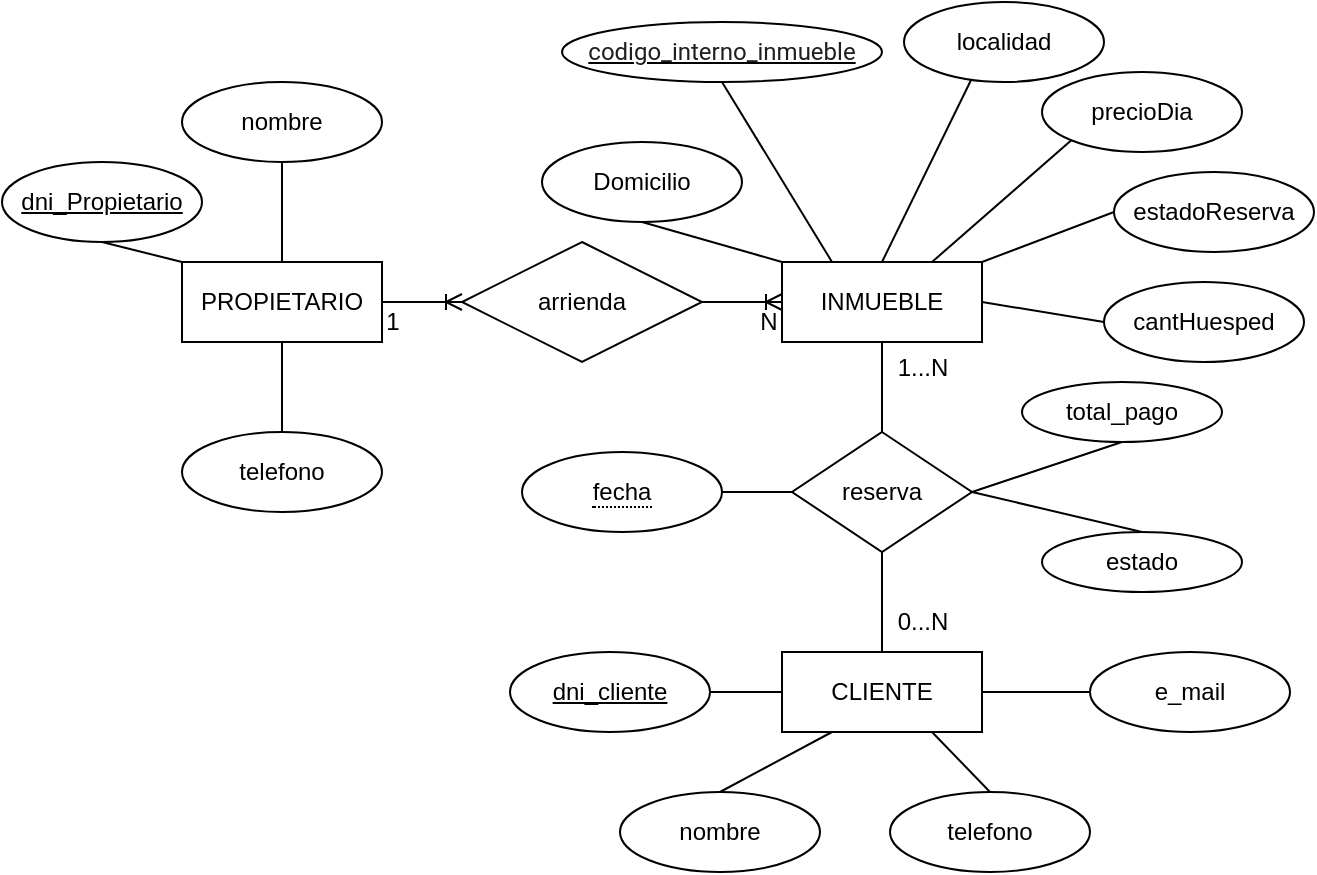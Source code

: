 <mxfile version="24.7.8" pages="2">
  <diagram id="BHc3bW1xAz3wv2u8NYCY" name="Alquiler-E-R">
    <mxGraphModel dx="1195" dy="652" grid="1" gridSize="10" guides="1" tooltips="1" connect="1" arrows="1" fold="1" page="1" pageScale="1" pageWidth="827" pageHeight="1169" math="0" shadow="0">
      <root>
        <mxCell id="0" />
        <mxCell id="1" parent="0" />
        <mxCell id="zS3YIq0GzYGGmzOgXHH0-1" value="PROPIETARIO" style="whiteSpace=wrap;html=1;align=center;" parent="1" vertex="1">
          <mxGeometry x="170" y="230" width="100" height="40" as="geometry" />
        </mxCell>
        <mxCell id="zS3YIq0GzYGGmzOgXHH0-2" value="INMUEBLE" style="whiteSpace=wrap;html=1;align=center;" parent="1" vertex="1">
          <mxGeometry x="470" y="230" width="100" height="40" as="geometry" />
        </mxCell>
        <mxCell id="zS3YIq0GzYGGmzOgXHH0-3" value="dni_Propietario" style="ellipse;whiteSpace=wrap;html=1;align=center;fontStyle=4;" parent="1" vertex="1">
          <mxGeometry x="80" y="180" width="100" height="40" as="geometry" />
        </mxCell>
        <mxCell id="zS3YIq0GzYGGmzOgXHH0-4" value="" style="endArrow=none;html=1;rounded=0;entryX=0;entryY=0;entryDx=0;entryDy=0;exitX=0.5;exitY=1;exitDx=0;exitDy=0;" parent="1" source="zS3YIq0GzYGGmzOgXHH0-3" target="zS3YIq0GzYGGmzOgXHH0-1" edge="1">
          <mxGeometry relative="1" as="geometry">
            <mxPoint x="106" y="170" as="sourcePoint" />
            <mxPoint x="266" y="170" as="targetPoint" />
          </mxGeometry>
        </mxCell>
        <mxCell id="zS3YIq0GzYGGmzOgXHH0-5" value="Domicilio" style="ellipse;whiteSpace=wrap;html=1;align=center;" parent="1" vertex="1">
          <mxGeometry x="350" y="170" width="100" height="40" as="geometry" />
        </mxCell>
        <mxCell id="zS3YIq0GzYGGmzOgXHH0-6" value="" style="endArrow=none;html=1;rounded=0;exitX=0.5;exitY=1;exitDx=0;exitDy=0;entryX=0;entryY=0;entryDx=0;entryDy=0;" parent="1" source="zS3YIq0GzYGGmzOgXHH0-5" target="zS3YIq0GzYGGmzOgXHH0-2" edge="1">
          <mxGeometry relative="1" as="geometry">
            <mxPoint x="346" y="290" as="sourcePoint" />
            <mxPoint x="506" y="290" as="targetPoint" />
          </mxGeometry>
        </mxCell>
        <mxCell id="zS3YIq0GzYGGmzOgXHH0-7" value="nombre" style="ellipse;whiteSpace=wrap;html=1;align=center;" parent="1" vertex="1">
          <mxGeometry x="170" y="140" width="100" height="40" as="geometry" />
        </mxCell>
        <mxCell id="zS3YIq0GzYGGmzOgXHH0-8" value="" style="endArrow=none;html=1;rounded=0;exitX=0.5;exitY=0;exitDx=0;exitDy=0;entryX=0.5;entryY=1;entryDx=0;entryDy=0;" parent="1" source="zS3YIq0GzYGGmzOgXHH0-1" target="zS3YIq0GzYGGmzOgXHH0-7" edge="1">
          <mxGeometry relative="1" as="geometry">
            <mxPoint x="346" y="260" as="sourcePoint" />
            <mxPoint x="506" y="260" as="targetPoint" />
          </mxGeometry>
        </mxCell>
        <mxCell id="zS3YIq0GzYGGmzOgXHH0-11" value="&lt;span style=&quot;color: rgb(31, 31, 31); font-family: &amp;quot;Google Sans&amp;quot;, Roboto, sans-serif; text-align: start; white-space-collapse: preserve; background-color: rgb(255, 255, 255);&quot;&gt;codigo_interno_inmueble&lt;/span&gt;" style="ellipse;whiteSpace=wrap;html=1;align=center;fontStyle=4;" parent="1" vertex="1">
          <mxGeometry x="360" y="110" width="160" height="30" as="geometry" />
        </mxCell>
        <mxCell id="zS3YIq0GzYGGmzOgXHH0-12" value="" style="endArrow=none;html=1;rounded=0;exitX=0.5;exitY=1;exitDx=0;exitDy=0;entryX=0.25;entryY=0;entryDx=0;entryDy=0;" parent="1" source="zS3YIq0GzYGGmzOgXHH0-11" target="zS3YIq0GzYGGmzOgXHH0-2" edge="1">
          <mxGeometry relative="1" as="geometry">
            <mxPoint x="426" y="210" as="sourcePoint" />
            <mxPoint x="586" y="210" as="targetPoint" />
          </mxGeometry>
        </mxCell>
        <mxCell id="zS3YIq0GzYGGmzOgXHH0-13" value="" style="endArrow=none;html=1;rounded=0;exitX=0.35;exitY=0.9;exitDx=0;exitDy=0;entryX=0.5;entryY=0;entryDx=0;entryDy=0;exitPerimeter=0;" parent="1" source="K72AvZFbf8YuIShmUw0n-1" target="zS3YIq0GzYGGmzOgXHH0-2" edge="1">
          <mxGeometry relative="1" as="geometry">
            <mxPoint x="591" y="140" as="sourcePoint" />
            <mxPoint x="586" y="210" as="targetPoint" />
          </mxGeometry>
        </mxCell>
        <mxCell id="zS3YIq0GzYGGmzOgXHH0-14" value="precioDia" style="ellipse;whiteSpace=wrap;html=1;align=center;" parent="1" vertex="1">
          <mxGeometry x="600" y="135" width="100" height="40" as="geometry" />
        </mxCell>
        <mxCell id="zS3YIq0GzYGGmzOgXHH0-15" value="" style="endArrow=none;html=1;rounded=0;exitX=0.75;exitY=0;exitDx=0;exitDy=0;entryX=0;entryY=1;entryDx=0;entryDy=0;" parent="1" source="zS3YIq0GzYGGmzOgXHH0-2" target="zS3YIq0GzYGGmzOgXHH0-14" edge="1">
          <mxGeometry relative="1" as="geometry">
            <mxPoint x="626" y="210" as="sourcePoint" />
            <mxPoint x="786" y="210" as="targetPoint" />
          </mxGeometry>
        </mxCell>
        <mxCell id="zS3YIq0GzYGGmzOgXHH0-16" value="estadoReserva" style="ellipse;whiteSpace=wrap;html=1;align=center;" parent="1" vertex="1">
          <mxGeometry x="636" y="185" width="100" height="40" as="geometry" />
        </mxCell>
        <mxCell id="zS3YIq0GzYGGmzOgXHH0-17" value="" style="endArrow=none;html=1;rounded=0;exitX=1;exitY=0;exitDx=0;exitDy=0;entryX=0;entryY=0.5;entryDx=0;entryDy=0;" parent="1" source="zS3YIq0GzYGGmzOgXHH0-2" target="zS3YIq0GzYGGmzOgXHH0-16" edge="1">
          <mxGeometry relative="1" as="geometry">
            <mxPoint x="626" y="210" as="sourcePoint" />
            <mxPoint x="786" y="210" as="targetPoint" />
          </mxGeometry>
        </mxCell>
        <mxCell id="zS3YIq0GzYGGmzOgXHH0-18" value="reserva" style="shape=rhombus;perimeter=rhombusPerimeter;whiteSpace=wrap;html=1;align=center;" parent="1" vertex="1">
          <mxGeometry x="475" y="315" width="90" height="60" as="geometry" />
        </mxCell>
        <mxCell id="zS3YIq0GzYGGmzOgXHH0-19" value="CLIENTE" style="whiteSpace=wrap;html=1;align=center;" parent="1" vertex="1">
          <mxGeometry x="470" y="425" width="100" height="40" as="geometry" />
        </mxCell>
        <mxCell id="zS3YIq0GzYGGmzOgXHH0-20" value="nombre" style="ellipse;whiteSpace=wrap;html=1;align=center;" parent="1" vertex="1">
          <mxGeometry x="389" y="495" width="100" height="40" as="geometry" />
        </mxCell>
        <mxCell id="zS3YIq0GzYGGmzOgXHH0-21" value="telefono" style="ellipse;whiteSpace=wrap;html=1;align=center;" parent="1" vertex="1">
          <mxGeometry x="524" y="495" width="100" height="40" as="geometry" />
        </mxCell>
        <mxCell id="zS3YIq0GzYGGmzOgXHH0-22" value="e_mail" style="ellipse;whiteSpace=wrap;html=1;align=center;" parent="1" vertex="1">
          <mxGeometry x="624" y="425" width="100" height="40" as="geometry" />
        </mxCell>
        <mxCell id="zS3YIq0GzYGGmzOgXHH0-23" value="" style="endArrow=none;html=1;rounded=0;exitX=1;exitY=0.5;exitDx=0;exitDy=0;entryX=0;entryY=0.5;entryDx=0;entryDy=0;" parent="1" source="zS3YIq0GzYGGmzOgXHH0-38" target="zS3YIq0GzYGGmzOgXHH0-19" edge="1">
          <mxGeometry relative="1" as="geometry">
            <mxPoint x="424" y="445" as="sourcePoint" />
            <mxPoint x="564" y="455" as="targetPoint" />
          </mxGeometry>
        </mxCell>
        <mxCell id="zS3YIq0GzYGGmzOgXHH0-24" value="" style="endArrow=none;html=1;rounded=0;exitX=0.5;exitY=0;exitDx=0;exitDy=0;entryX=0.25;entryY=1;entryDx=0;entryDy=0;" parent="1" source="zS3YIq0GzYGGmzOgXHH0-20" target="zS3YIq0GzYGGmzOgXHH0-19" edge="1">
          <mxGeometry relative="1" as="geometry">
            <mxPoint x="404" y="455" as="sourcePoint" />
            <mxPoint x="564" y="455" as="targetPoint" />
          </mxGeometry>
        </mxCell>
        <mxCell id="zS3YIq0GzYGGmzOgXHH0-25" value="" style="endArrow=none;html=1;rounded=0;exitX=0.5;exitY=0;exitDx=0;exitDy=0;entryX=0.75;entryY=1;entryDx=0;entryDy=0;" parent="1" source="zS3YIq0GzYGGmzOgXHH0-21" target="zS3YIq0GzYGGmzOgXHH0-19" edge="1">
          <mxGeometry relative="1" as="geometry">
            <mxPoint x="404" y="455" as="sourcePoint" />
            <mxPoint x="564" y="455" as="targetPoint" />
          </mxGeometry>
        </mxCell>
        <mxCell id="zS3YIq0GzYGGmzOgXHH0-26" value="" style="endArrow=none;html=1;rounded=0;exitX=1;exitY=0.5;exitDx=0;exitDy=0;entryX=0;entryY=0.5;entryDx=0;entryDy=0;" parent="1" source="zS3YIq0GzYGGmzOgXHH0-19" target="zS3YIq0GzYGGmzOgXHH0-22" edge="1">
          <mxGeometry relative="1" as="geometry">
            <mxPoint x="404" y="455" as="sourcePoint" />
            <mxPoint x="564" y="455" as="targetPoint" />
          </mxGeometry>
        </mxCell>
        <mxCell id="zS3YIq0GzYGGmzOgXHH0-30" value="" style="endArrow=none;html=1;rounded=0;exitX=0;exitY=0.5;exitDx=0;exitDy=0;" parent="1" source="zS3YIq0GzYGGmzOgXHH0-18" target="P1y7VAxp2UHCqxgdXVJK-1" edge="1">
          <mxGeometry relative="1" as="geometry">
            <mxPoint x="536" y="360" as="sourcePoint" />
            <mxPoint x="460" y="345.0" as="targetPoint" />
          </mxGeometry>
        </mxCell>
        <mxCell id="zS3YIq0GzYGGmzOgXHH0-35" value="" style="endArrow=none;html=1;rounded=0;entryX=0.5;entryY=0;entryDx=0;entryDy=0;" parent="1" target="zS3YIq0GzYGGmzOgXHH0-18" edge="1">
          <mxGeometry relative="1" as="geometry">
            <mxPoint x="520" y="270" as="sourcePoint" />
            <mxPoint x="916" y="410" as="targetPoint" />
          </mxGeometry>
        </mxCell>
        <mxCell id="zS3YIq0GzYGGmzOgXHH0-36" value="" style="edgeStyle=entityRelationEdgeStyle;fontSize=12;html=1;endArrow=ERoneToMany;rounded=0;exitX=1;exitY=0.5;exitDx=0;exitDy=0;entryX=0;entryY=0.5;entryDx=0;entryDy=0;" parent="1" source="fTiYHmyw6xaLp-H9-YUP-4" target="zS3YIq0GzYGGmzOgXHH0-2" edge="1">
          <mxGeometry width="100" height="100" relative="1" as="geometry">
            <mxPoint x="506" y="460" as="sourcePoint" />
            <mxPoint x="606" y="360" as="targetPoint" />
          </mxGeometry>
        </mxCell>
        <mxCell id="zS3YIq0GzYGGmzOgXHH0-37" value="" style="endArrow=none;html=1;rounded=0;exitX=0.5;exitY=1;exitDx=0;exitDy=0;entryX=0.5;entryY=0;entryDx=0;entryDy=0;" parent="1" source="zS3YIq0GzYGGmzOgXHH0-18" target="zS3YIq0GzYGGmzOgXHH0-19" edge="1">
          <mxGeometry relative="1" as="geometry">
            <mxPoint x="756" y="410" as="sourcePoint" />
            <mxPoint x="916" y="410" as="targetPoint" />
          </mxGeometry>
        </mxCell>
        <mxCell id="zS3YIq0GzYGGmzOgXHH0-38" value="dni_cliente" style="ellipse;whiteSpace=wrap;html=1;align=center;fontStyle=4;" parent="1" vertex="1">
          <mxGeometry x="334" y="425" width="100" height="40" as="geometry" />
        </mxCell>
        <mxCell id="zS3YIq0GzYGGmzOgXHH0-40" value="telefono" style="ellipse;whiteSpace=wrap;html=1;align=center;" parent="1" vertex="1">
          <mxGeometry x="170" y="315" width="100" height="40" as="geometry" />
        </mxCell>
        <mxCell id="zS3YIq0GzYGGmzOgXHH0-41" value="" style="endArrow=none;html=1;rounded=0;exitX=0.5;exitY=0;exitDx=0;exitDy=0;entryX=0.5;entryY=1;entryDx=0;entryDy=0;" parent="1" source="zS3YIq0GzYGGmzOgXHH0-40" target="zS3YIq0GzYGGmzOgXHH0-1" edge="1">
          <mxGeometry relative="1" as="geometry">
            <mxPoint x="16" y="300" as="sourcePoint" />
            <mxPoint x="176" y="300" as="targetPoint" />
          </mxGeometry>
        </mxCell>
        <mxCell id="K72AvZFbf8YuIShmUw0n-1" value="localidad" style="ellipse;whiteSpace=wrap;html=1;align=center;" parent="1" vertex="1">
          <mxGeometry x="531" y="100" width="100" height="40" as="geometry" />
        </mxCell>
        <mxCell id="K72AvZFbf8YuIShmUw0n-2" value="cantHuesped" style="ellipse;whiteSpace=wrap;html=1;align=center;" parent="1" vertex="1">
          <mxGeometry x="631" y="240" width="100" height="40" as="geometry" />
        </mxCell>
        <mxCell id="K72AvZFbf8YuIShmUw0n-3" value="" style="endArrow=none;html=1;rounded=0;exitX=1;exitY=0.5;exitDx=0;exitDy=0;entryX=0;entryY=0.5;entryDx=0;entryDy=0;" parent="1" source="zS3YIq0GzYGGmzOgXHH0-2" target="K72AvZFbf8YuIShmUw0n-2" edge="1">
          <mxGeometry relative="1" as="geometry">
            <mxPoint x="660" y="275" as="sourcePoint" />
            <mxPoint x="805" y="255" as="targetPoint" />
          </mxGeometry>
        </mxCell>
        <mxCell id="K72AvZFbf8YuIShmUw0n-6" value="" style="group" parent="1" vertex="1" connectable="0">
          <mxGeometry x="260" y="245" width="273" height="41" as="geometry" />
        </mxCell>
        <mxCell id="K72AvZFbf8YuIShmUw0n-7" value="1" style="text;html=1;align=center;verticalAlign=middle;resizable=0;points=[];autosize=1;strokeColor=none;fillColor=none;" parent="K72AvZFbf8YuIShmUw0n-6" vertex="1">
          <mxGeometry width="30" height="30" as="geometry" />
        </mxCell>
        <mxCell id="K72AvZFbf8YuIShmUw0n-8" value="N" style="text;html=1;align=center;verticalAlign=middle;resizable=0;points=[];autosize=1;strokeColor=none;fillColor=none;" parent="K72AvZFbf8YuIShmUw0n-6" vertex="1">
          <mxGeometry x="187.824" width="30" height="30" as="geometry" />
        </mxCell>
        <mxCell id="fTiYHmyw6xaLp-H9-YUP-4" value="arrienda" style="shape=rhombus;perimeter=rhombusPerimeter;whiteSpace=wrap;html=1;align=center;" parent="K72AvZFbf8YuIShmUw0n-6" vertex="1">
          <mxGeometry x="50" y="-25" width="120" height="60" as="geometry" />
        </mxCell>
        <mxCell id="K72AvZFbf8YuIShmUw0n-9" value="0...N" style="text;html=1;align=center;verticalAlign=middle;resizable=0;points=[];autosize=1;strokeColor=none;fillColor=none;" parent="1" vertex="1">
          <mxGeometry x="515" y="395" width="50" height="30" as="geometry" />
        </mxCell>
        <mxCell id="K72AvZFbf8YuIShmUw0n-10" value="1...N" style="text;html=1;align=center;verticalAlign=middle;resizable=0;points=[];autosize=1;strokeColor=none;fillColor=none;" parent="1" vertex="1">
          <mxGeometry x="515" y="268" width="50" height="30" as="geometry" />
        </mxCell>
        <mxCell id="K72AvZFbf8YuIShmUw0n-11" style="edgeStyle=orthogonalEdgeStyle;rounded=0;orthogonalLoop=1;jettySize=auto;html=1;exitX=0.5;exitY=1;exitDx=0;exitDy=0;" parent="1" source="zS3YIq0GzYGGmzOgXHH0-7" target="zS3YIq0GzYGGmzOgXHH0-7" edge="1">
          <mxGeometry relative="1" as="geometry" />
        </mxCell>
        <mxCell id="K72AvZFbf8YuIShmUw0n-12" value="estado" style="ellipse;whiteSpace=wrap;html=1;align=center;" parent="1" vertex="1">
          <mxGeometry x="600" y="365" width="100" height="30" as="geometry" />
        </mxCell>
        <mxCell id="K72AvZFbf8YuIShmUw0n-13" value="total_pago" style="ellipse;whiteSpace=wrap;html=1;align=center;" parent="1" vertex="1">
          <mxGeometry x="590" y="290" width="100" height="30" as="geometry" />
        </mxCell>
        <mxCell id="K72AvZFbf8YuIShmUw0n-14" value="" style="endArrow=none;html=1;rounded=0;entryX=0.5;entryY=1;entryDx=0;entryDy=0;exitX=1;exitY=0.5;exitDx=0;exitDy=0;" parent="1" source="zS3YIq0GzYGGmzOgXHH0-18" target="K72AvZFbf8YuIShmUw0n-13" edge="1">
          <mxGeometry relative="1" as="geometry">
            <mxPoint x="564" y="344.17" as="sourcePoint" />
            <mxPoint x="724" y="344.17" as="targetPoint" />
          </mxGeometry>
        </mxCell>
        <mxCell id="K72AvZFbf8YuIShmUw0n-15" value="" style="endArrow=none;html=1;rounded=0;exitX=1;exitY=0.5;exitDx=0;exitDy=0;entryX=0.5;entryY=0;entryDx=0;entryDy=0;" parent="1" source="zS3YIq0GzYGGmzOgXHH0-18" target="K72AvZFbf8YuIShmUw0n-12" edge="1">
          <mxGeometry relative="1" as="geometry">
            <mxPoint x="553" y="340" as="sourcePoint" />
            <mxPoint x="615" y="336" as="targetPoint" />
          </mxGeometry>
        </mxCell>
        <mxCell id="fTiYHmyw6xaLp-H9-YUP-5" value="" style="edgeStyle=entityRelationEdgeStyle;fontSize=12;html=1;endArrow=ERoneToMany;rounded=0;exitX=1;exitY=0.5;exitDx=0;exitDy=0;entryX=0;entryY=0.5;entryDx=0;entryDy=0;" parent="1" source="zS3YIq0GzYGGmzOgXHH0-1" target="fTiYHmyw6xaLp-H9-YUP-4" edge="1">
          <mxGeometry width="100" height="100" relative="1" as="geometry">
            <mxPoint x="270" y="250" as="sourcePoint" />
            <mxPoint x="470" y="250" as="targetPoint" />
          </mxGeometry>
        </mxCell>
        <mxCell id="P1y7VAxp2UHCqxgdXVJK-1" value="&lt;span style=&quot;border-bottom: 1px dotted&quot;&gt;fecha&lt;/span&gt;" style="ellipse;whiteSpace=wrap;html=1;align=center;" vertex="1" parent="1">
          <mxGeometry x="340" y="325" width="100" height="40" as="geometry" />
        </mxCell>
      </root>
    </mxGraphModel>
  </diagram>
  <diagram id="R2lEEEUBdFMjLlhIrx00" name="Page-1">
    <mxGraphModel grid="1" page="1" gridSize="10" guides="1" tooltips="1" connect="1" arrows="1" fold="1" pageScale="1" pageWidth="850" pageHeight="1100" math="0" shadow="0" extFonts="Permanent Marker^https://fonts.googleapis.com/css?family=Permanent+Marker">
      <root>
        <mxCell id="0" />
        <mxCell id="1" parent="0" />
        <mxCell id="k9vTF0XzBGz0svsKnAaI-2" value="PROPIETARIO" style="whiteSpace=wrap;html=1;align=center;" parent="1" vertex="1">
          <mxGeometry x="-60" y="590" width="100" height="40" as="geometry" />
        </mxCell>
        <mxCell id="k9vTF0XzBGz0svsKnAaI-3" value="INMUEBLE" style="whiteSpace=wrap;html=1;align=center;" parent="1" vertex="1">
          <mxGeometry x="415" y="590" width="100" height="40" as="geometry" />
        </mxCell>
        <mxCell id="k9vTF0XzBGz0svsKnAaI-5" value="dni" style="ellipse;whiteSpace=wrap;html=1;align=center;fontStyle=4;" parent="1" vertex="1">
          <mxGeometry x="-60" y="510" width="100" height="40" as="geometry" />
        </mxCell>
        <mxCell id="k9vTF0XzBGz0svsKnAaI-6" value="" style="endArrow=none;html=1;rounded=0;" parent="1" source="k9vTF0XzBGz0svsKnAaI-5" target="k9vTF0XzBGz0svsKnAaI-2" edge="1">
          <mxGeometry relative="1" as="geometry">
            <mxPoint x="-20" y="530" as="sourcePoint" />
            <mxPoint x="140" y="530" as="targetPoint" />
          </mxGeometry>
        </mxCell>
        <mxCell id="k9vTF0XzBGz0svsKnAaI-7" value="domicilio" style="ellipse;whiteSpace=wrap;html=1;align=center;" parent="1" vertex="1">
          <mxGeometry x="310" y="470" width="100" height="40" as="geometry" />
        </mxCell>
        <mxCell id="k9vTF0XzBGz0svsKnAaI-9" value="" style="endArrow=none;html=1;rounded=0;" parent="1" source="k9vTF0XzBGz0svsKnAaI-7" target="k9vTF0XzBGz0svsKnAaI-3" edge="1">
          <mxGeometry relative="1" as="geometry">
            <mxPoint x="220" y="650" as="sourcePoint" />
            <mxPoint x="380" y="650" as="targetPoint" />
          </mxGeometry>
        </mxCell>
        <mxCell id="k9vTF0XzBGz0svsKnAaI-10" value="nombre" style="ellipse;whiteSpace=wrap;html=1;align=center;" parent="1" vertex="1">
          <mxGeometry x="40" y="540" width="100" height="40" as="geometry" />
        </mxCell>
        <mxCell id="k9vTF0XzBGz0svsKnAaI-11" value="" style="endArrow=none;html=1;rounded=0;" parent="1" source="k9vTF0XzBGz0svsKnAaI-2" target="k9vTF0XzBGz0svsKnAaI-10" edge="1">
          <mxGeometry relative="1" as="geometry">
            <mxPoint x="220" y="620" as="sourcePoint" />
            <mxPoint x="380" y="620" as="targetPoint" />
          </mxGeometry>
        </mxCell>
        <mxCell id="k9vTF0XzBGz0svsKnAaI-12" value="email" style="ellipse;whiteSpace=wrap;html=1;align=center;" parent="1" vertex="1">
          <mxGeometry x="-170" y="520" width="100" height="40" as="geometry" />
        </mxCell>
        <mxCell id="k9vTF0XzBGz0svsKnAaI-13" value="" style="endArrow=none;html=1;rounded=0;" parent="1" source="k9vTF0XzBGz0svsKnAaI-12" target="k9vTF0XzBGz0svsKnAaI-2" edge="1">
          <mxGeometry relative="1" as="geometry">
            <mxPoint x="-110" y="570" as="sourcePoint" />
            <mxPoint x="50" y="570" as="targetPoint" />
          </mxGeometry>
        </mxCell>
        <mxCell id="k9vTF0XzBGz0svsKnAaI-15" value="codigo_interno" style="ellipse;whiteSpace=wrap;html=1;align=center;fontStyle=4;" parent="1" vertex="1">
          <mxGeometry x="235" y="520" width="100" height="30" as="geometry" />
        </mxCell>
        <mxCell id="k9vTF0XzBGz0svsKnAaI-16" value="" style="endArrow=none;html=1;rounded=0;" parent="1" source="k9vTF0XzBGz0svsKnAaI-15" target="k9vTF0XzBGz0svsKnAaI-3" edge="1">
          <mxGeometry relative="1" as="geometry">
            <mxPoint x="300" y="570" as="sourcePoint" />
            <mxPoint x="460" y="570" as="targetPoint" />
          </mxGeometry>
        </mxCell>
        <mxCell id="k9vTF0XzBGz0svsKnAaI-17" value="localidad" style="ellipse;whiteSpace=wrap;html=1;align=center;" parent="1" vertex="1">
          <mxGeometry x="415" y="460" width="100" height="40" as="geometry" />
        </mxCell>
        <mxCell id="k9vTF0XzBGz0svsKnAaI-18" value="" style="endArrow=none;html=1;rounded=0;" parent="1" source="k9vTF0XzBGz0svsKnAaI-17" target="k9vTF0XzBGz0svsKnAaI-3" edge="1">
          <mxGeometry relative="1" as="geometry">
            <mxPoint x="300" y="570" as="sourcePoint" />
            <mxPoint x="460" y="570" as="targetPoint" />
          </mxGeometry>
        </mxCell>
        <mxCell id="k9vTF0XzBGz0svsKnAaI-19" value="cant_huespedes" style="ellipse;whiteSpace=wrap;html=1;align=center;" parent="1" vertex="1">
          <mxGeometry x="515" y="480" width="100" height="40" as="geometry" />
        </mxCell>
        <mxCell id="k9vTF0XzBGz0svsKnAaI-20" value="" style="endArrow=none;html=1;rounded=0;" parent="1" source="k9vTF0XzBGz0svsKnAaI-3" target="k9vTF0XzBGz0svsKnAaI-19" edge="1">
          <mxGeometry relative="1" as="geometry">
            <mxPoint x="500" y="570" as="sourcePoint" />
            <mxPoint x="660" y="570" as="targetPoint" />
          </mxGeometry>
        </mxCell>
        <mxCell id="k9vTF0XzBGz0svsKnAaI-21" value="estado" style="ellipse;whiteSpace=wrap;html=1;align=center;" parent="1" vertex="1">
          <mxGeometry x="600" y="588" width="100" height="40" as="geometry" />
        </mxCell>
        <mxCell id="k9vTF0XzBGz0svsKnAaI-22" value="" style="endArrow=none;html=1;rounded=0;" parent="1" source="k9vTF0XzBGz0svsKnAaI-3" target="k9vTF0XzBGz0svsKnAaI-21" edge="1">
          <mxGeometry relative="1" as="geometry">
            <mxPoint x="500" y="570" as="sourcePoint" />
            <mxPoint x="660" y="570" as="targetPoint" />
          </mxGeometry>
        </mxCell>
        <mxCell id="36W9TTaz1gDTh8flbX_E-1" value="inmueble" style="shape=table;startSize=30;container=1;collapsible=1;childLayout=tableLayout;fixedRows=1;rowLines=0;fontStyle=1;align=center;resizeLast=1;html=1;" parent="1" vertex="1">
          <mxGeometry x="-460" y="5" width="180" height="270" as="geometry" />
        </mxCell>
        <mxCell id="36W9TTaz1gDTh8flbX_E-2" value="" style="shape=tableRow;horizontal=0;startSize=0;swimlaneHead=0;swimlaneBody=0;fillColor=none;collapsible=0;dropTarget=0;points=[[0,0.5],[1,0.5]];portConstraint=eastwest;top=0;left=0;right=0;bottom=1;" parent="36W9TTaz1gDTh8flbX_E-1" vertex="1">
          <mxGeometry y="30" width="180" height="30" as="geometry" />
        </mxCell>
        <mxCell id="36W9TTaz1gDTh8flbX_E-3" value="PK" style="shape=partialRectangle;connectable=0;fillColor=none;top=0;left=0;bottom=0;right=0;fontStyle=1;overflow=hidden;whiteSpace=wrap;html=1;" parent="36W9TTaz1gDTh8flbX_E-2" vertex="1">
          <mxGeometry width="30" height="30" as="geometry">
            <mxRectangle width="30" height="30" as="alternateBounds" />
          </mxGeometry>
        </mxCell>
        <mxCell id="36W9TTaz1gDTh8flbX_E-4" value="id_inmueble&amp;nbsp; &amp;nbsp; &amp;nbsp; &amp;nbsp; &amp;nbsp; int" style="shape=partialRectangle;connectable=0;fillColor=none;top=0;left=0;bottom=0;right=0;align=left;spacingLeft=6;fontStyle=5;overflow=hidden;whiteSpace=wrap;html=1;" parent="36W9TTaz1gDTh8flbX_E-2" vertex="1">
          <mxGeometry x="30" width="150" height="30" as="geometry">
            <mxRectangle width="150" height="30" as="alternateBounds" />
          </mxGeometry>
        </mxCell>
        <mxCell id="36W9TTaz1gDTh8flbX_E-5" value="" style="shape=tableRow;horizontal=0;startSize=0;swimlaneHead=0;swimlaneBody=0;fillColor=none;collapsible=0;dropTarget=0;points=[[0,0.5],[1,0.5]];portConstraint=eastwest;top=0;left=0;right=0;bottom=0;" parent="36W9TTaz1gDTh8flbX_E-1" vertex="1">
          <mxGeometry y="60" width="180" height="30" as="geometry" />
        </mxCell>
        <mxCell id="36W9TTaz1gDTh8flbX_E-6" value="" style="shape=partialRectangle;connectable=0;fillColor=none;top=0;left=0;bottom=0;right=0;editable=1;overflow=hidden;whiteSpace=wrap;html=1;" parent="36W9TTaz1gDTh8flbX_E-5" vertex="1">
          <mxGeometry width="30" height="30" as="geometry">
            <mxRectangle width="30" height="30" as="alternateBounds" />
          </mxGeometry>
        </mxCell>
        <mxCell id="36W9TTaz1gDTh8flbX_E-7" value="codigo_interno&amp;nbsp; &amp;nbsp; &amp;nbsp;varchar" style="shape=partialRectangle;connectable=0;fillColor=none;top=0;left=0;bottom=0;right=0;align=left;spacingLeft=6;overflow=hidden;whiteSpace=wrap;html=1;" parent="36W9TTaz1gDTh8flbX_E-5" vertex="1">
          <mxGeometry x="30" width="150" height="30" as="geometry">
            <mxRectangle width="150" height="30" as="alternateBounds" />
          </mxGeometry>
        </mxCell>
        <mxCell id="36W9TTaz1gDTh8flbX_E-8" value="" style="shape=tableRow;horizontal=0;startSize=0;swimlaneHead=0;swimlaneBody=0;fillColor=none;collapsible=0;dropTarget=0;points=[[0,0.5],[1,0.5]];portConstraint=eastwest;top=0;left=0;right=0;bottom=0;" parent="36W9TTaz1gDTh8flbX_E-1" vertex="1">
          <mxGeometry y="90" width="180" height="30" as="geometry" />
        </mxCell>
        <mxCell id="36W9TTaz1gDTh8flbX_E-9" value="" style="shape=partialRectangle;connectable=0;fillColor=none;top=0;left=0;bottom=0;right=0;editable=1;overflow=hidden;whiteSpace=wrap;html=1;" parent="36W9TTaz1gDTh8flbX_E-8" vertex="1">
          <mxGeometry width="30" height="30" as="geometry">
            <mxRectangle width="30" height="30" as="alternateBounds" />
          </mxGeometry>
        </mxCell>
        <mxCell id="36W9TTaz1gDTh8flbX_E-10" value="domicilio&amp;nbsp; &amp;nbsp; &amp;nbsp; &amp;nbsp; &amp;nbsp; &amp;nbsp; &amp;nbsp; &amp;nbsp;varchar" style="shape=partialRectangle;connectable=0;fillColor=none;top=0;left=0;bottom=0;right=0;align=left;spacingLeft=6;overflow=hidden;whiteSpace=wrap;html=1;" parent="36W9TTaz1gDTh8flbX_E-8" vertex="1">
          <mxGeometry x="30" width="150" height="30" as="geometry">
            <mxRectangle width="150" height="30" as="alternateBounds" />
          </mxGeometry>
        </mxCell>
        <mxCell id="36W9TTaz1gDTh8flbX_E-11" value="" style="shape=tableRow;horizontal=0;startSize=0;swimlaneHead=0;swimlaneBody=0;fillColor=none;collapsible=0;dropTarget=0;points=[[0,0.5],[1,0.5]];portConstraint=eastwest;top=0;left=0;right=0;bottom=0;" parent="36W9TTaz1gDTh8flbX_E-1" vertex="1">
          <mxGeometry y="120" width="180" height="30" as="geometry" />
        </mxCell>
        <mxCell id="36W9TTaz1gDTh8flbX_E-12" value="" style="shape=partialRectangle;connectable=0;fillColor=none;top=0;left=0;bottom=0;right=0;editable=1;overflow=hidden;whiteSpace=wrap;html=1;" parent="36W9TTaz1gDTh8flbX_E-11" vertex="1">
          <mxGeometry width="30" height="30" as="geometry">
            <mxRectangle width="30" height="30" as="alternateBounds" />
          </mxGeometry>
        </mxCell>
        <mxCell id="36W9TTaz1gDTh8flbX_E-13" value="localidad&amp;nbsp; &amp;nbsp; &amp;nbsp; &amp;nbsp; &amp;nbsp; &amp;nbsp; &amp;nbsp; varchar" style="shape=partialRectangle;connectable=0;fillColor=none;top=0;left=0;bottom=0;right=0;align=left;spacingLeft=6;overflow=hidden;whiteSpace=wrap;html=1;" parent="36W9TTaz1gDTh8flbX_E-11" vertex="1">
          <mxGeometry x="30" width="150" height="30" as="geometry">
            <mxRectangle width="150" height="30" as="alternateBounds" />
          </mxGeometry>
        </mxCell>
        <mxCell id="36W9TTaz1gDTh8flbX_E-39" value="" style="shape=tableRow;horizontal=0;startSize=0;swimlaneHead=0;swimlaneBody=0;fillColor=none;collapsible=0;dropTarget=0;points=[[0,0.5],[1,0.5]];portConstraint=eastwest;top=0;left=0;right=0;bottom=0;" parent="36W9TTaz1gDTh8flbX_E-1" vertex="1">
          <mxGeometry y="150" width="180" height="30" as="geometry" />
        </mxCell>
        <mxCell id="36W9TTaz1gDTh8flbX_E-40" value="" style="shape=partialRectangle;connectable=0;fillColor=none;top=0;left=0;bottom=0;right=0;editable=1;overflow=hidden;whiteSpace=wrap;html=1;" parent="36W9TTaz1gDTh8flbX_E-39" vertex="1">
          <mxGeometry width="30" height="30" as="geometry">
            <mxRectangle width="30" height="30" as="alternateBounds" />
          </mxGeometry>
        </mxCell>
        <mxCell id="36W9TTaz1gDTh8flbX_E-41" value="cant-huespedes&amp;nbsp; &amp;nbsp; &amp;nbsp;int" style="shape=partialRectangle;connectable=0;fillColor=none;top=0;left=0;bottom=0;right=0;align=left;spacingLeft=6;overflow=hidden;whiteSpace=wrap;html=1;" parent="36W9TTaz1gDTh8flbX_E-39" vertex="1">
          <mxGeometry x="30" width="150" height="30" as="geometry">
            <mxRectangle width="150" height="30" as="alternateBounds" />
          </mxGeometry>
        </mxCell>
        <mxCell id="36W9TTaz1gDTh8flbX_E-42" value="" style="shape=tableRow;horizontal=0;startSize=0;swimlaneHead=0;swimlaneBody=0;fillColor=none;collapsible=0;dropTarget=0;points=[[0,0.5],[1,0.5]];portConstraint=eastwest;top=0;left=0;right=0;bottom=0;" parent="36W9TTaz1gDTh8flbX_E-1" vertex="1">
          <mxGeometry y="180" width="180" height="30" as="geometry" />
        </mxCell>
        <mxCell id="36W9TTaz1gDTh8flbX_E-43" value="" style="shape=partialRectangle;connectable=0;fillColor=none;top=0;left=0;bottom=0;right=0;editable=1;overflow=hidden;whiteSpace=wrap;html=1;" parent="36W9TTaz1gDTh8flbX_E-42" vertex="1">
          <mxGeometry width="30" height="30" as="geometry">
            <mxRectangle width="30" height="30" as="alternateBounds" />
          </mxGeometry>
        </mxCell>
        <mxCell id="36W9TTaz1gDTh8flbX_E-44" value="estado&amp;nbsp; &amp;nbsp; &amp;nbsp; &amp;nbsp; &amp;nbsp; &amp;nbsp; &amp;nbsp; &amp;nbsp; &amp;nbsp; boolean" style="shape=partialRectangle;connectable=0;fillColor=none;top=0;left=0;bottom=0;right=0;align=left;spacingLeft=6;overflow=hidden;whiteSpace=wrap;html=1;" parent="36W9TTaz1gDTh8flbX_E-42" vertex="1">
          <mxGeometry x="30" width="150" height="30" as="geometry">
            <mxRectangle width="150" height="30" as="alternateBounds" />
          </mxGeometry>
        </mxCell>
        <mxCell id="36W9TTaz1gDTh8flbX_E-45" value="" style="shape=tableRow;horizontal=0;startSize=0;swimlaneHead=0;swimlaneBody=0;fillColor=none;collapsible=0;dropTarget=0;points=[[0,0.5],[1,0.5]];portConstraint=eastwest;top=0;left=0;right=0;bottom=0;" parent="36W9TTaz1gDTh8flbX_E-1" vertex="1">
          <mxGeometry y="210" width="180" height="30" as="geometry" />
        </mxCell>
        <mxCell id="36W9TTaz1gDTh8flbX_E-46" value="" style="shape=partialRectangle;connectable=0;fillColor=none;top=0;left=0;bottom=0;right=0;editable=1;overflow=hidden;whiteSpace=wrap;html=1;" parent="36W9TTaz1gDTh8flbX_E-45" vertex="1">
          <mxGeometry width="30" height="30" as="geometry">
            <mxRectangle width="30" height="30" as="alternateBounds" />
          </mxGeometry>
        </mxCell>
        <mxCell id="36W9TTaz1gDTh8flbX_E-47" value="precio&amp;nbsp; &amp;nbsp; &amp;nbsp; &amp;nbsp; &amp;nbsp; &amp;nbsp; &amp;nbsp; &amp;nbsp; &amp;nbsp; &amp;nbsp;double" style="shape=partialRectangle;connectable=0;fillColor=none;top=0;left=0;bottom=0;right=0;align=left;spacingLeft=6;overflow=hidden;whiteSpace=wrap;html=1;" parent="36W9TTaz1gDTh8flbX_E-45" vertex="1">
          <mxGeometry x="30" width="150" height="30" as="geometry">
            <mxRectangle width="150" height="30" as="alternateBounds" />
          </mxGeometry>
        </mxCell>
        <mxCell id="36W9TTaz1gDTh8flbX_E-48" value="" style="shape=tableRow;horizontal=0;startSize=0;swimlaneHead=0;swimlaneBody=0;fillColor=none;collapsible=0;dropTarget=0;points=[[0,0.5],[1,0.5]];portConstraint=eastwest;top=0;left=0;right=0;bottom=0;" parent="36W9TTaz1gDTh8flbX_E-1" vertex="1">
          <mxGeometry y="240" width="180" height="30" as="geometry" />
        </mxCell>
        <mxCell id="36W9TTaz1gDTh8flbX_E-49" value="" style="shape=partialRectangle;connectable=0;fillColor=none;top=0;left=0;bottom=0;right=0;editable=1;overflow=hidden;whiteSpace=wrap;html=1;" parent="36W9TTaz1gDTh8flbX_E-48" vertex="1">
          <mxGeometry width="30" height="30" as="geometry">
            <mxRectangle width="30" height="30" as="alternateBounds" />
          </mxGeometry>
        </mxCell>
        <mxCell id="36W9TTaz1gDTh8flbX_E-50" value="id_propietario&amp;nbsp; &amp;nbsp; &amp;nbsp; &amp;nbsp; &amp;nbsp; int" style="shape=partialRectangle;connectable=0;fillColor=none;top=0;left=0;bottom=0;right=0;align=left;spacingLeft=6;overflow=hidden;whiteSpace=wrap;html=1;" parent="36W9TTaz1gDTh8flbX_E-48" vertex="1">
          <mxGeometry x="30" width="150" height="30" as="geometry">
            <mxRectangle width="150" height="30" as="alternateBounds" />
          </mxGeometry>
        </mxCell>
        <mxCell id="BcZlym96W-LgVOCmp7MK-17" value="PROPIETARIO" style="shape=table;startSize=30;container=1;collapsible=1;childLayout=tableLayout;fixedRows=1;rowLines=0;fontStyle=1;align=center;resizeLast=1;html=1;" parent="1" vertex="1">
          <mxGeometry x="-800" y="60" width="250" height="160" as="geometry" />
        </mxCell>
        <mxCell id="BcZlym96W-LgVOCmp7MK-18" value="" style="shape=tableRow;horizontal=0;startSize=0;swimlaneHead=0;swimlaneBody=0;fillColor=none;collapsible=0;dropTarget=0;points=[[0,0.5],[1,0.5]];portConstraint=eastwest;top=0;left=0;right=0;bottom=1;" parent="BcZlym96W-LgVOCmp7MK-17" vertex="1">
          <mxGeometry y="30" width="250" height="30" as="geometry" />
        </mxCell>
        <mxCell id="BcZlym96W-LgVOCmp7MK-19" value="PK" style="shape=partialRectangle;connectable=0;fillColor=none;top=0;left=0;bottom=0;right=0;fontStyle=1;overflow=hidden;whiteSpace=wrap;html=1;" parent="BcZlym96W-LgVOCmp7MK-18" vertex="1">
          <mxGeometry width="30" height="30" as="geometry">
            <mxRectangle width="30" height="30" as="alternateBounds" />
          </mxGeometry>
        </mxCell>
        <mxCell id="BcZlym96W-LgVOCmp7MK-20" value="id_Propietario" style="shape=partialRectangle;connectable=0;fillColor=none;top=0;left=0;bottom=0;right=0;align=left;spacingLeft=6;fontStyle=5;overflow=hidden;whiteSpace=wrap;html=1;" parent="BcZlym96W-LgVOCmp7MK-18" vertex="1">
          <mxGeometry x="30" width="220" height="30" as="geometry">
            <mxRectangle width="220" height="30" as="alternateBounds" />
          </mxGeometry>
        </mxCell>
        <mxCell id="BcZlym96W-LgVOCmp7MK-21" value="" style="shape=tableRow;horizontal=0;startSize=0;swimlaneHead=0;swimlaneBody=0;fillColor=none;collapsible=0;dropTarget=0;points=[[0,0.5],[1,0.5]];portConstraint=eastwest;top=0;left=0;right=0;bottom=0;" parent="BcZlym96W-LgVOCmp7MK-17" vertex="1">
          <mxGeometry y="60" width="250" height="30" as="geometry" />
        </mxCell>
        <mxCell id="BcZlym96W-LgVOCmp7MK-22" value="" style="shape=partialRectangle;connectable=0;fillColor=none;top=0;left=0;bottom=0;right=0;editable=1;overflow=hidden;whiteSpace=wrap;html=1;" parent="BcZlym96W-LgVOCmp7MK-21" vertex="1">
          <mxGeometry width="30" height="30" as="geometry">
            <mxRectangle width="30" height="30" as="alternateBounds" />
          </mxGeometry>
        </mxCell>
        <mxCell id="BcZlym96W-LgVOCmp7MK-23" value="Nombre y Apellido&lt;span style=&quot;white-space: pre;&quot;&gt;&#x9;&lt;/span&gt;&lt;span style=&quot;white-space: pre;&quot;&gt;&#x9;&lt;/span&gt;&lt;span style=&quot;white-space: pre;&quot;&gt;&#x9;&lt;/span&gt;varchar" style="shape=partialRectangle;connectable=0;fillColor=none;top=0;left=0;bottom=0;right=0;align=left;spacingLeft=6;overflow=hidden;whiteSpace=wrap;html=1;" parent="BcZlym96W-LgVOCmp7MK-21" vertex="1">
          <mxGeometry x="30" width="220" height="30" as="geometry">
            <mxRectangle width="220" height="30" as="alternateBounds" />
          </mxGeometry>
        </mxCell>
        <mxCell id="BcZlym96W-LgVOCmp7MK-24" value="" style="shape=tableRow;horizontal=0;startSize=0;swimlaneHead=0;swimlaneBody=0;fillColor=none;collapsible=0;dropTarget=0;points=[[0,0.5],[1,0.5]];portConstraint=eastwest;top=0;left=0;right=0;bottom=0;" parent="BcZlym96W-LgVOCmp7MK-17" vertex="1">
          <mxGeometry y="90" width="250" height="30" as="geometry" />
        </mxCell>
        <mxCell id="BcZlym96W-LgVOCmp7MK-25" value="" style="shape=partialRectangle;connectable=0;fillColor=none;top=0;left=0;bottom=0;right=0;editable=1;overflow=hidden;whiteSpace=wrap;html=1;" parent="BcZlym96W-LgVOCmp7MK-24" vertex="1">
          <mxGeometry width="30" height="30" as="geometry">
            <mxRectangle width="30" height="30" as="alternateBounds" />
          </mxGeometry>
        </mxCell>
        <mxCell id="BcZlym96W-LgVOCmp7MK-26" value="dni&lt;span style=&quot;white-space: pre;&quot;&gt;&#x9;&lt;/span&gt;&lt;span style=&quot;white-space: pre;&quot;&gt;&#x9;&lt;/span&gt;&lt;span style=&quot;white-space: pre;&quot;&gt;&#x9;&lt;/span&gt;&lt;span style=&quot;white-space: pre;&quot;&gt;&#x9;&lt;/span&gt;&lt;span style=&quot;white-space: pre;&quot;&gt;&#x9;&lt;/span&gt;&lt;span style=&quot;white-space: pre;&quot;&gt;&#x9;&lt;/span&gt;int" style="shape=partialRectangle;connectable=0;fillColor=none;top=0;left=0;bottom=0;right=0;align=left;spacingLeft=6;overflow=hidden;whiteSpace=wrap;html=1;" parent="BcZlym96W-LgVOCmp7MK-24" vertex="1">
          <mxGeometry x="30" width="220" height="30" as="geometry">
            <mxRectangle width="220" height="30" as="alternateBounds" />
          </mxGeometry>
        </mxCell>
        <mxCell id="BcZlym96W-LgVOCmp7MK-27" value="" style="shape=tableRow;horizontal=0;startSize=0;swimlaneHead=0;swimlaneBody=0;fillColor=none;collapsible=0;dropTarget=0;points=[[0,0.5],[1,0.5]];portConstraint=eastwest;top=0;left=0;right=0;bottom=0;" parent="BcZlym96W-LgVOCmp7MK-17" vertex="1">
          <mxGeometry y="120" width="250" height="30" as="geometry" />
        </mxCell>
        <mxCell id="BcZlym96W-LgVOCmp7MK-28" value="" style="shape=partialRectangle;connectable=0;fillColor=none;top=0;left=0;bottom=0;right=0;editable=1;overflow=hidden;whiteSpace=wrap;html=1;" parent="BcZlym96W-LgVOCmp7MK-27" vertex="1">
          <mxGeometry width="30" height="30" as="geometry">
            <mxRectangle width="30" height="30" as="alternateBounds" />
          </mxGeometry>
        </mxCell>
        <mxCell id="BcZlym96W-LgVOCmp7MK-29" value="telefono&lt;span style=&quot;white-space: pre;&quot;&gt;&#x9;&lt;/span&gt;&lt;span style=&quot;white-space: pre;&quot;&gt;&#x9;&lt;/span&gt;&lt;span style=&quot;white-space: pre;&quot;&gt;&#x9;&lt;/span&gt;&lt;span style=&quot;white-space: pre;&quot;&gt;&#x9;&lt;/span&gt;&lt;span style=&quot;white-space: pre;&quot;&gt;&#x9;&lt;/span&gt;int" style="shape=partialRectangle;connectable=0;fillColor=none;top=0;left=0;bottom=0;right=0;align=left;spacingLeft=6;overflow=hidden;whiteSpace=wrap;html=1;" parent="BcZlym96W-LgVOCmp7MK-27" vertex="1">
          <mxGeometry x="30" width="220" height="30" as="geometry">
            <mxRectangle width="220" height="30" as="alternateBounds" />
          </mxGeometry>
        </mxCell>
        <mxCell id="36W9TTaz1gDTh8flbX_E-55" value="reserva" style="shape=table;startSize=30;container=1;collapsible=1;childLayout=tableLayout;fixedRows=1;rowLines=0;fontStyle=1;align=center;resizeLast=1;html=1;" parent="1" vertex="1">
          <mxGeometry x="-480" y="340" width="180" height="270" as="geometry" />
        </mxCell>
        <mxCell id="36W9TTaz1gDTh8flbX_E-56" value="" style="shape=tableRow;horizontal=0;startSize=0;swimlaneHead=0;swimlaneBody=0;fillColor=none;collapsible=0;dropTarget=0;points=[[0,0.5],[1,0.5]];portConstraint=eastwest;top=0;left=0;right=0;bottom=1;" parent="36W9TTaz1gDTh8flbX_E-55" vertex="1">
          <mxGeometry y="30" width="180" height="30" as="geometry" />
        </mxCell>
        <mxCell id="36W9TTaz1gDTh8flbX_E-57" value="PK" style="shape=partialRectangle;connectable=0;fillColor=none;top=0;left=0;bottom=0;right=0;fontStyle=1;overflow=hidden;whiteSpace=wrap;html=1;" parent="36W9TTaz1gDTh8flbX_E-56" vertex="1">
          <mxGeometry width="30" height="30" as="geometry">
            <mxRectangle width="30" height="30" as="alternateBounds" />
          </mxGeometry>
        </mxCell>
        <mxCell id="36W9TTaz1gDTh8flbX_E-58" value="id_reserva&amp;nbsp; &amp;nbsp; &amp;nbsp; &amp;nbsp; &amp;nbsp; &amp;nbsp; &amp;nbsp;int" style="shape=partialRectangle;connectable=0;fillColor=none;top=0;left=0;bottom=0;right=0;align=left;spacingLeft=6;fontStyle=5;overflow=hidden;whiteSpace=wrap;html=1;" parent="36W9TTaz1gDTh8flbX_E-56" vertex="1">
          <mxGeometry x="30" width="150" height="30" as="geometry">
            <mxRectangle width="150" height="30" as="alternateBounds" />
          </mxGeometry>
        </mxCell>
        <mxCell id="36W9TTaz1gDTh8flbX_E-59" value="" style="shape=tableRow;horizontal=0;startSize=0;swimlaneHead=0;swimlaneBody=0;fillColor=none;collapsible=0;dropTarget=0;points=[[0,0.5],[1,0.5]];portConstraint=eastwest;top=0;left=0;right=0;bottom=0;" parent="36W9TTaz1gDTh8flbX_E-55" vertex="1">
          <mxGeometry y="60" width="180" height="30" as="geometry" />
        </mxCell>
        <mxCell id="36W9TTaz1gDTh8flbX_E-60" value="" style="shape=partialRectangle;connectable=0;fillColor=none;top=0;left=0;bottom=0;right=0;editable=1;overflow=hidden;whiteSpace=wrap;html=1;" parent="36W9TTaz1gDTh8flbX_E-59" vertex="1">
          <mxGeometry width="30" height="30" as="geometry">
            <mxRectangle width="30" height="30" as="alternateBounds" />
          </mxGeometry>
        </mxCell>
        <mxCell id="36W9TTaz1gDTh8flbX_E-61" value="fecha_inicio&amp;nbsp; &amp;nbsp; &amp;nbsp; &amp;nbsp; &amp;nbsp; date" style="shape=partialRectangle;connectable=0;fillColor=none;top=0;left=0;bottom=0;right=0;align=left;spacingLeft=6;overflow=hidden;whiteSpace=wrap;html=1;" parent="36W9TTaz1gDTh8flbX_E-59" vertex="1">
          <mxGeometry x="30" width="150" height="30" as="geometry">
            <mxRectangle width="150" height="30" as="alternateBounds" />
          </mxGeometry>
        </mxCell>
        <mxCell id="36W9TTaz1gDTh8flbX_E-62" value="" style="shape=tableRow;horizontal=0;startSize=0;swimlaneHead=0;swimlaneBody=0;fillColor=none;collapsible=0;dropTarget=0;points=[[0,0.5],[1,0.5]];portConstraint=eastwest;top=0;left=0;right=0;bottom=0;" parent="36W9TTaz1gDTh8flbX_E-55" vertex="1">
          <mxGeometry y="90" width="180" height="30" as="geometry" />
        </mxCell>
        <mxCell id="36W9TTaz1gDTh8flbX_E-63" value="" style="shape=partialRectangle;connectable=0;fillColor=none;top=0;left=0;bottom=0;right=0;editable=1;overflow=hidden;whiteSpace=wrap;html=1;" parent="36W9TTaz1gDTh8flbX_E-62" vertex="1">
          <mxGeometry width="30" height="30" as="geometry">
            <mxRectangle width="30" height="30" as="alternateBounds" />
          </mxGeometry>
        </mxCell>
        <mxCell id="36W9TTaz1gDTh8flbX_E-64" value="fecha_fin&amp;nbsp; &amp;nbsp; &amp;nbsp; &amp;nbsp; &amp;nbsp; &amp;nbsp; &amp;nbsp; date" style="shape=partialRectangle;connectable=0;fillColor=none;top=0;left=0;bottom=0;right=0;align=left;spacingLeft=6;overflow=hidden;whiteSpace=wrap;html=1;" parent="36W9TTaz1gDTh8flbX_E-62" vertex="1">
          <mxGeometry x="30" width="150" height="30" as="geometry">
            <mxRectangle width="150" height="30" as="alternateBounds" />
          </mxGeometry>
        </mxCell>
        <mxCell id="36W9TTaz1gDTh8flbX_E-65" value="" style="shape=tableRow;horizontal=0;startSize=0;swimlaneHead=0;swimlaneBody=0;fillColor=none;collapsible=0;dropTarget=0;points=[[0,0.5],[1,0.5]];portConstraint=eastwest;top=0;left=0;right=0;bottom=0;" parent="36W9TTaz1gDTh8flbX_E-55" vertex="1">
          <mxGeometry y="120" width="180" height="30" as="geometry" />
        </mxCell>
        <mxCell id="36W9TTaz1gDTh8flbX_E-66" value="" style="shape=partialRectangle;connectable=0;fillColor=none;top=0;left=0;bottom=0;right=0;editable=1;overflow=hidden;whiteSpace=wrap;html=1;" parent="36W9TTaz1gDTh8flbX_E-65" vertex="1">
          <mxGeometry width="30" height="30" as="geometry">
            <mxRectangle width="30" height="30" as="alternateBounds" />
          </mxGeometry>
        </mxCell>
        <mxCell id="36W9TTaz1gDTh8flbX_E-67" value="estado_reserva&amp;nbsp; &amp;nbsp; boolean" style="shape=partialRectangle;connectable=0;fillColor=none;top=0;left=0;bottom=0;right=0;align=left;spacingLeft=6;overflow=hidden;whiteSpace=wrap;html=1;" parent="36W9TTaz1gDTh8flbX_E-65" vertex="1">
          <mxGeometry x="30" width="150" height="30" as="geometry">
            <mxRectangle width="150" height="30" as="alternateBounds" />
          </mxGeometry>
        </mxCell>
        <mxCell id="36W9TTaz1gDTh8flbX_E-68" value="" style="shape=tableRow;horizontal=0;startSize=0;swimlaneHead=0;swimlaneBody=0;fillColor=none;collapsible=0;dropTarget=0;points=[[0,0.5],[1,0.5]];portConstraint=eastwest;top=0;left=0;right=0;bottom=0;" parent="36W9TTaz1gDTh8flbX_E-55" vertex="1">
          <mxGeometry y="150" width="180" height="30" as="geometry" />
        </mxCell>
        <mxCell id="36W9TTaz1gDTh8flbX_E-69" value="" style="shape=partialRectangle;connectable=0;fillColor=none;top=0;left=0;bottom=0;right=0;editable=1;overflow=hidden;whiteSpace=wrap;html=1;" parent="36W9TTaz1gDTh8flbX_E-68" vertex="1">
          <mxGeometry width="30" height="30" as="geometry">
            <mxRectangle width="30" height="30" as="alternateBounds" />
          </mxGeometry>
        </mxCell>
        <mxCell id="36W9TTaz1gDTh8flbX_E-70" value="total_pago&amp;nbsp; &amp;nbsp; &amp;nbsp; &amp;nbsp; &amp;nbsp; &amp;nbsp; double" style="shape=partialRectangle;connectable=0;fillColor=none;top=0;left=0;bottom=0;right=0;align=left;spacingLeft=6;overflow=hidden;whiteSpace=wrap;html=1;" parent="36W9TTaz1gDTh8flbX_E-68" vertex="1">
          <mxGeometry x="30" width="150" height="30" as="geometry">
            <mxRectangle width="150" height="30" as="alternateBounds" />
          </mxGeometry>
        </mxCell>
        <mxCell id="36W9TTaz1gDTh8flbX_E-71" value="" style="shape=tableRow;horizontal=0;startSize=0;swimlaneHead=0;swimlaneBody=0;fillColor=none;collapsible=0;dropTarget=0;points=[[0,0.5],[1,0.5]];portConstraint=eastwest;top=0;left=0;right=0;bottom=0;" parent="36W9TTaz1gDTh8flbX_E-55" vertex="1">
          <mxGeometry y="180" width="180" height="30" as="geometry" />
        </mxCell>
        <mxCell id="36W9TTaz1gDTh8flbX_E-72" value="" style="shape=partialRectangle;connectable=0;fillColor=none;top=0;left=0;bottom=0;right=0;editable=1;overflow=hidden;whiteSpace=wrap;html=1;" parent="36W9TTaz1gDTh8flbX_E-71" vertex="1">
          <mxGeometry width="30" height="30" as="geometry">
            <mxRectangle width="30" height="30" as="alternateBounds" />
          </mxGeometry>
        </mxCell>
        <mxCell id="36W9TTaz1gDTh8flbX_E-73" value="id_inmueble&amp;nbsp; &amp;nbsp; &amp;nbsp; &amp;nbsp; &amp;nbsp; int" style="shape=partialRectangle;connectable=0;fillColor=none;top=0;left=0;bottom=0;right=0;align=left;spacingLeft=6;overflow=hidden;whiteSpace=wrap;html=1;" parent="36W9TTaz1gDTh8flbX_E-71" vertex="1">
          <mxGeometry x="30" width="150" height="30" as="geometry">
            <mxRectangle width="150" height="30" as="alternateBounds" />
          </mxGeometry>
        </mxCell>
        <mxCell id="KjpsFcy1RpsCtuFp5Zte-1" value="" style="shape=tableRow;horizontal=0;startSize=0;swimlaneHead=0;swimlaneBody=0;fillColor=none;collapsible=0;dropTarget=0;points=[[0,0.5],[1,0.5]];portConstraint=eastwest;top=0;left=0;right=0;bottom=0;" parent="36W9TTaz1gDTh8flbX_E-55" vertex="1">
          <mxGeometry y="210" width="180" height="30" as="geometry" />
        </mxCell>
        <mxCell id="KjpsFcy1RpsCtuFp5Zte-2" value="" style="shape=partialRectangle;connectable=0;fillColor=none;top=0;left=0;bottom=0;right=0;editable=1;overflow=hidden;whiteSpace=wrap;html=1;" parent="KjpsFcy1RpsCtuFp5Zte-1" vertex="1">
          <mxGeometry width="30" height="30" as="geometry">
            <mxRectangle width="30" height="30" as="alternateBounds" />
          </mxGeometry>
        </mxCell>
        <mxCell id="KjpsFcy1RpsCtuFp5Zte-3" value="id_cliente&amp;nbsp; &amp;nbsp; &amp;nbsp; &amp;nbsp; &amp;nbsp; &amp;nbsp; &amp;nbsp; int" style="shape=partialRectangle;connectable=0;fillColor=none;top=0;left=0;bottom=0;right=0;align=left;spacingLeft=6;overflow=hidden;whiteSpace=wrap;html=1;" parent="KjpsFcy1RpsCtuFp5Zte-1" vertex="1">
          <mxGeometry x="30" width="150" height="30" as="geometry">
            <mxRectangle width="150" height="30" as="alternateBounds" />
          </mxGeometry>
        </mxCell>
        <mxCell id="36W9TTaz1gDTh8flbX_E-74" value="" style="shape=tableRow;horizontal=0;startSize=0;swimlaneHead=0;swimlaneBody=0;fillColor=none;collapsible=0;dropTarget=0;points=[[0,0.5],[1,0.5]];portConstraint=eastwest;top=0;left=0;right=0;bottom=0;" parent="36W9TTaz1gDTh8flbX_E-55" vertex="1">
          <mxGeometry y="240" width="180" height="30" as="geometry" />
        </mxCell>
        <mxCell id="36W9TTaz1gDTh8flbX_E-75" value="" style="shape=partialRectangle;connectable=0;fillColor=none;top=0;left=0;bottom=0;right=0;editable=1;overflow=hidden;whiteSpace=wrap;html=1;" parent="36W9TTaz1gDTh8flbX_E-74" vertex="1">
          <mxGeometry width="30" height="30" as="geometry">
            <mxRectangle width="30" height="30" as="alternateBounds" />
          </mxGeometry>
        </mxCell>
        <mxCell id="36W9TTaz1gDTh8flbX_E-76" value="id_cliente&amp;nbsp; &amp;nbsp; &amp;nbsp; &amp;nbsp; &amp;nbsp; &amp;nbsp; &amp;nbsp; int" style="shape=partialRectangle;connectable=0;fillColor=none;top=0;left=0;bottom=0;right=0;align=left;spacingLeft=6;overflow=hidden;whiteSpace=wrap;html=1;" parent="36W9TTaz1gDTh8flbX_E-74" vertex="1">
          <mxGeometry x="30" width="150" height="30" as="geometry">
            <mxRectangle width="150" height="30" as="alternateBounds" />
          </mxGeometry>
        </mxCell>
        <mxCell id="68LKa66sTXBmh44X6Io9-17" value="CLIENTE" style="whiteSpace=wrap;html=1;align=center;" parent="1" vertex="1">
          <mxGeometry x="410" y="820" width="100" height="40" as="geometry" />
        </mxCell>
        <mxCell id="68LKa66sTXBmh44X6Io9-22" value="nombre" style="ellipse;whiteSpace=wrap;html=1;align=center;" parent="1" vertex="1">
          <mxGeometry x="410" y="880" width="100" height="40" as="geometry" />
        </mxCell>
        <mxCell id="68LKa66sTXBmh44X6Io9-23" value="telefono" style="ellipse;whiteSpace=wrap;html=1;align=center;" parent="1" vertex="1">
          <mxGeometry x="530" y="880" width="100" height="40" as="geometry" />
        </mxCell>
        <mxCell id="68LKa66sTXBmh44X6Io9-24" value="email" style="ellipse;whiteSpace=wrap;html=1;align=center;" parent="1" vertex="1">
          <mxGeometry x="530" y="820" width="100" height="40" as="geometry" />
        </mxCell>
        <mxCell id="68LKa66sTXBmh44X6Io9-25" value="" style="endArrow=none;html=1;rounded=0;" parent="1" source="68LKa66sTXBmh44X6Io9-73" target="68LKa66sTXBmh44X6Io9-17" edge="1">
          <mxGeometry relative="1" as="geometry">
            <mxPoint x="365" y="940" as="sourcePoint" />
            <mxPoint x="505" y="950" as="targetPoint" />
          </mxGeometry>
        </mxCell>
        <mxCell id="68LKa66sTXBmh44X6Io9-26" value="" style="endArrow=none;html=1;rounded=0;" parent="1" source="68LKa66sTXBmh44X6Io9-22" target="68LKa66sTXBmh44X6Io9-17" edge="1">
          <mxGeometry relative="1" as="geometry">
            <mxPoint x="345" y="950" as="sourcePoint" />
            <mxPoint x="505" y="950" as="targetPoint" />
          </mxGeometry>
        </mxCell>
        <mxCell id="68LKa66sTXBmh44X6Io9-29" value="" style="endArrow=none;html=1;rounded=0;" parent="1" source="68LKa66sTXBmh44X6Io9-23" target="68LKa66sTXBmh44X6Io9-17" edge="1">
          <mxGeometry relative="1" as="geometry">
            <mxPoint x="345" y="950" as="sourcePoint" />
            <mxPoint x="505" y="950" as="targetPoint" />
          </mxGeometry>
        </mxCell>
        <mxCell id="68LKa66sTXBmh44X6Io9-30" value="" style="endArrow=none;html=1;rounded=0;entryX=0;entryY=0.5;entryDx=0;entryDy=0;" parent="1" source="68LKa66sTXBmh44X6Io9-17" target="68LKa66sTXBmh44X6Io9-24" edge="1">
          <mxGeometry relative="1" as="geometry">
            <mxPoint x="345" y="950" as="sourcePoint" />
            <mxPoint x="505" y="950" as="targetPoint" />
          </mxGeometry>
        </mxCell>
        <mxCell id="68LKa66sTXBmh44X6Io9-38" value="" style="group" parent="1" vertex="1" connectable="0">
          <mxGeometry x="50" y="584" width="340" height="52" as="geometry" />
        </mxCell>
        <mxCell id="68LKa66sTXBmh44X6Io9-35" value="1" style="text;html=1;align=center;verticalAlign=middle;resizable=0;points=[];autosize=1;strokeColor=none;fillColor=none;" parent="68LKa66sTXBmh44X6Io9-38" vertex="1">
          <mxGeometry width="30" height="30" as="geometry" />
        </mxCell>
        <mxCell id="68LKa66sTXBmh44X6Io9-36" value="N" style="text;html=1;align=center;verticalAlign=middle;resizable=0;points=[];autosize=1;strokeColor=none;fillColor=none;" parent="68LKa66sTXBmh44X6Io9-38" vertex="1">
          <mxGeometry x="310" width="30" height="30" as="geometry" />
        </mxCell>
        <mxCell id="XVkiLyxELPzC8rPXQ8Lg-6" value="arrienda" style="shape=rhombus;perimeter=rhombusPerimeter;whiteSpace=wrap;html=1;align=center;" vertex="1" parent="68LKa66sTXBmh44X6Io9-38">
          <mxGeometry x="110" y="-8" width="120" height="60" as="geometry" />
        </mxCell>
        <mxCell id="68LKa66sTXBmh44X6Io9-42" value="" style="endArrow=none;html=1;rounded=0;" parent="1" source="XVkiLyxELPzC8rPXQ8Lg-10" target="68LKa66sTXBmh44X6Io9-46" edge="1">
          <mxGeometry relative="1" as="geometry">
            <mxPoint x="530" y="698.421" as="sourcePoint" />
            <mxPoint x="565" y="690" as="targetPoint" />
          </mxGeometry>
        </mxCell>
        <mxCell id="68LKa66sTXBmh44X6Io9-46" value="&lt;div&gt;total_pago&lt;/div&gt;" style="ellipse;whiteSpace=wrap;html=1;align=center;" parent="1" vertex="1">
          <mxGeometry x="600" y="655" width="100" height="30" as="geometry" />
        </mxCell>
        <mxCell id="68LKa66sTXBmh44X6Io9-52" value="" style="endArrow=none;html=1;rounded=0;" parent="1" source="XVkiLyxELPzC8rPXQ8Lg-10" target="XVkiLyxELPzC8rPXQ8Lg-9" edge="1">
          <mxGeometry relative="1" as="geometry">
            <mxPoint x="530" y="731.579" as="sourcePoint" />
            <mxPoint x="609.494" y="758.275" as="targetPoint" />
          </mxGeometry>
        </mxCell>
        <mxCell id="68LKa66sTXBmh44X6Io9-56" value="" style="endArrow=none;html=1;rounded=0;" parent="1" target="XVkiLyxELPzC8rPXQ8Lg-10" edge="1">
          <mxGeometry relative="1" as="geometry">
            <mxPoint x="460" y="632" as="sourcePoint" />
            <mxPoint x="460" y="685" as="targetPoint" />
          </mxGeometry>
        </mxCell>
        <mxCell id="68LKa66sTXBmh44X6Io9-59" value="" style="endArrow=none;html=1;rounded=0;entryX=0.5;entryY=0;entryDx=0;entryDy=0;" parent="1" source="XVkiLyxELPzC8rPXQ8Lg-10" target="68LKa66sTXBmh44X6Io9-17" edge="1">
          <mxGeometry relative="1" as="geometry">
            <mxPoint x="460" y="745" as="sourcePoint" />
            <mxPoint x="790" y="770" as="targetPoint" />
          </mxGeometry>
        </mxCell>
        <mxCell id="68LKa66sTXBmh44X6Io9-60" value="Cliente" style="shape=table;startSize=30;container=1;collapsible=1;childLayout=tableLayout;fixedRows=1;rowLines=0;fontStyle=1;align=center;resizeLast=1;html=1;" parent="1" vertex="1">
          <mxGeometry x="-820" y="360" width="180" height="180" as="geometry" />
        </mxCell>
        <mxCell id="68LKa66sTXBmh44X6Io9-61" value="" style="shape=tableRow;horizontal=0;startSize=0;swimlaneHead=0;swimlaneBody=0;fillColor=none;collapsible=0;dropTarget=0;points=[[0,0.5],[1,0.5]];portConstraint=eastwest;top=0;left=0;right=0;bottom=1;" parent="68LKa66sTXBmh44X6Io9-60" vertex="1">
          <mxGeometry y="30" width="180" height="30" as="geometry" />
        </mxCell>
        <mxCell id="68LKa66sTXBmh44X6Io9-62" value="PK" style="shape=partialRectangle;connectable=0;fillColor=none;top=0;left=0;bottom=0;right=0;fontStyle=1;overflow=hidden;whiteSpace=wrap;html=1;" parent="68LKa66sTXBmh44X6Io9-61" vertex="1">
          <mxGeometry width="30" height="30" as="geometry">
            <mxRectangle width="30" height="30" as="alternateBounds" />
          </mxGeometry>
        </mxCell>
        <mxCell id="68LKa66sTXBmh44X6Io9-63" value="dni_cliente" style="shape=partialRectangle;connectable=0;fillColor=none;top=0;left=0;bottom=0;right=0;align=left;spacingLeft=6;fontStyle=5;overflow=hidden;whiteSpace=wrap;html=1;" parent="68LKa66sTXBmh44X6Io9-61" vertex="1">
          <mxGeometry x="30" width="150" height="30" as="geometry">
            <mxRectangle width="150" height="30" as="alternateBounds" />
          </mxGeometry>
        </mxCell>
        <mxCell id="68LKa66sTXBmh44X6Io9-64" value="" style="shape=tableRow;horizontal=0;startSize=0;swimlaneHead=0;swimlaneBody=0;fillColor=none;collapsible=0;dropTarget=0;points=[[0,0.5],[1,0.5]];portConstraint=eastwest;top=0;left=0;right=0;bottom=0;" parent="68LKa66sTXBmh44X6Io9-60" vertex="1">
          <mxGeometry y="60" width="180" height="30" as="geometry" />
        </mxCell>
        <mxCell id="68LKa66sTXBmh44X6Io9-65" value="" style="shape=partialRectangle;connectable=0;fillColor=none;top=0;left=0;bottom=0;right=0;editable=1;overflow=hidden;whiteSpace=wrap;html=1;" parent="68LKa66sTXBmh44X6Io9-64" vertex="1">
          <mxGeometry width="30" height="30" as="geometry">
            <mxRectangle width="30" height="30" as="alternateBounds" />
          </mxGeometry>
        </mxCell>
        <mxCell id="68LKa66sTXBmh44X6Io9-66" value="nombre&lt;span style=&quot;white-space: pre;&quot;&gt;&#x9;&lt;/span&gt;&lt;span style=&quot;white-space: pre;&quot;&gt;&#x9;&lt;/span&gt;varchar" style="shape=partialRectangle;connectable=0;fillColor=none;top=0;left=0;bottom=0;right=0;align=left;spacingLeft=6;overflow=hidden;whiteSpace=wrap;html=1;" parent="68LKa66sTXBmh44X6Io9-64" vertex="1">
          <mxGeometry x="30" width="150" height="30" as="geometry">
            <mxRectangle width="150" height="30" as="alternateBounds" />
          </mxGeometry>
        </mxCell>
        <mxCell id="68LKa66sTXBmh44X6Io9-67" value="" style="shape=tableRow;horizontal=0;startSize=0;swimlaneHead=0;swimlaneBody=0;fillColor=none;collapsible=0;dropTarget=0;points=[[0,0.5],[1,0.5]];portConstraint=eastwest;top=0;left=0;right=0;bottom=0;" parent="68LKa66sTXBmh44X6Io9-60" vertex="1">
          <mxGeometry y="90" width="180" height="30" as="geometry" />
        </mxCell>
        <mxCell id="68LKa66sTXBmh44X6Io9-68" value="" style="shape=partialRectangle;connectable=0;fillColor=none;top=0;left=0;bottom=0;right=0;editable=1;overflow=hidden;whiteSpace=wrap;html=1;" parent="68LKa66sTXBmh44X6Io9-67" vertex="1">
          <mxGeometry width="30" height="30" as="geometry">
            <mxRectangle width="30" height="30" as="alternateBounds" />
          </mxGeometry>
        </mxCell>
        <mxCell id="68LKa66sTXBmh44X6Io9-69" value="telefono&lt;span style=&quot;white-space: pre;&quot;&gt;&#x9;&lt;/span&gt;&lt;span style=&quot;white-space: pre;&quot;&gt;&#x9;&lt;/span&gt;double" style="shape=partialRectangle;connectable=0;fillColor=none;top=0;left=0;bottom=0;right=0;align=left;spacingLeft=6;overflow=hidden;whiteSpace=wrap;html=1;" parent="68LKa66sTXBmh44X6Io9-67" vertex="1">
          <mxGeometry x="30" width="150" height="30" as="geometry">
            <mxRectangle width="150" height="30" as="alternateBounds" />
          </mxGeometry>
        </mxCell>
        <mxCell id="68LKa66sTXBmh44X6Io9-70" value="" style="shape=tableRow;horizontal=0;startSize=0;swimlaneHead=0;swimlaneBody=0;fillColor=none;collapsible=0;dropTarget=0;points=[[0,0.5],[1,0.5]];portConstraint=eastwest;top=0;left=0;right=0;bottom=0;" parent="68LKa66sTXBmh44X6Io9-60" vertex="1">
          <mxGeometry y="120" width="180" height="30" as="geometry" />
        </mxCell>
        <mxCell id="68LKa66sTXBmh44X6Io9-71" value="" style="shape=partialRectangle;connectable=0;fillColor=none;top=0;left=0;bottom=0;right=0;editable=1;overflow=hidden;whiteSpace=wrap;html=1;" parent="68LKa66sTXBmh44X6Io9-70" vertex="1">
          <mxGeometry width="30" height="30" as="geometry">
            <mxRectangle width="30" height="30" as="alternateBounds" />
          </mxGeometry>
        </mxCell>
        <mxCell id="68LKa66sTXBmh44X6Io9-72" value="e_mail&lt;span style=&quot;white-space: pre;&quot;&gt;&#x9;&lt;/span&gt;&lt;span style=&quot;white-space: pre;&quot;&gt;&#x9;&lt;/span&gt;varchar" style="shape=partialRectangle;connectable=0;fillColor=none;top=0;left=0;bottom=0;right=0;align=left;spacingLeft=6;overflow=hidden;whiteSpace=wrap;html=1;" parent="68LKa66sTXBmh44X6Io9-70" vertex="1">
          <mxGeometry x="30" width="150" height="30" as="geometry">
            <mxRectangle width="150" height="30" as="alternateBounds" />
          </mxGeometry>
        </mxCell>
        <mxCell id="68LKa66sTXBmh44X6Io9-75" value="" style="shape=tableRow;horizontal=0;startSize=0;swimlaneHead=0;swimlaneBody=0;fillColor=none;collapsible=0;dropTarget=0;points=[[0,0.5],[1,0.5]];portConstraint=eastwest;top=0;left=0;right=0;bottom=0;" parent="68LKa66sTXBmh44X6Io9-60" vertex="1">
          <mxGeometry y="150" width="180" height="30" as="geometry" />
        </mxCell>
        <mxCell id="68LKa66sTXBmh44X6Io9-76" value="" style="shape=partialRectangle;connectable=0;fillColor=none;top=0;left=0;bottom=0;right=0;editable=1;overflow=hidden;whiteSpace=wrap;html=1;" parent="68LKa66sTXBmh44X6Io9-75" vertex="1">
          <mxGeometry width="30" height="30" as="geometry">
            <mxRectangle width="30" height="30" as="alternateBounds" />
          </mxGeometry>
        </mxCell>
        <mxCell id="68LKa66sTXBmh44X6Io9-77" value="" style="shape=partialRectangle;connectable=0;fillColor=none;top=0;left=0;bottom=0;right=0;align=left;spacingLeft=6;overflow=hidden;whiteSpace=wrap;html=1;" parent="68LKa66sTXBmh44X6Io9-75" vertex="1">
          <mxGeometry x="30" width="150" height="30" as="geometry">
            <mxRectangle width="150" height="30" as="alternateBounds" />
          </mxGeometry>
        </mxCell>
        <mxCell id="68LKa66sTXBmh44X6Io9-73" value="dni" style="ellipse;whiteSpace=wrap;html=1;align=center;fontStyle=4;" parent="1" vertex="1">
          <mxGeometry x="290" y="880" width="100" height="40" as="geometry" />
        </mxCell>
        <mxCell id="BcZlym96W-LgVOCmp7MK-2" value="telefono" style="ellipse;whiteSpace=wrap;html=1;align=center;" parent="1" vertex="1">
          <mxGeometry x="-190" y="588" width="100" height="40" as="geometry" />
        </mxCell>
        <mxCell id="BcZlym96W-LgVOCmp7MK-3" value="" style="endArrow=none;html=1;rounded=0;" parent="1" source="BcZlym96W-LgVOCmp7MK-2" target="k9vTF0XzBGz0svsKnAaI-2" edge="1">
          <mxGeometry relative="1" as="geometry">
            <mxPoint x="-110" y="660" as="sourcePoint" />
            <mxPoint x="50" y="660" as="targetPoint" />
          </mxGeometry>
        </mxCell>
        <mxCell id="XVkiLyxELPzC8rPXQ8Lg-1" value="&lt;div&gt;precio&lt;/div&gt;" style="ellipse;whiteSpace=wrap;html=1;align=center;" vertex="1" parent="1">
          <mxGeometry x="610" y="520" width="100" height="40" as="geometry" />
        </mxCell>
        <mxCell id="XVkiLyxELPzC8rPXQ8Lg-2" value="" style="endArrow=none;html=1;rounded=0;" edge="1" parent="1" source="k9vTF0XzBGz0svsKnAaI-3" target="XVkiLyxELPzC8rPXQ8Lg-1">
          <mxGeometry relative="1" as="geometry">
            <mxPoint x="330" y="670" as="sourcePoint" />
            <mxPoint x="490" y="670" as="targetPoint" />
          </mxGeometry>
        </mxCell>
        <mxCell id="XVkiLyxELPzC8rPXQ8Lg-4" value="" style="endArrow=none;html=1;rounded=0;" edge="1" parent="1" source="XVkiLyxELPzC8rPXQ8Lg-10" target="XVkiLyxELPzC8rPXQ8Lg-5">
          <mxGeometry relative="1" as="geometry">
            <mxPoint x="530" y="715" as="sourcePoint" />
            <mxPoint x="535" y="630" as="targetPoint" />
          </mxGeometry>
        </mxCell>
        <mxCell id="XVkiLyxELPzC8rPXQ8Lg-5" value="&lt;div&gt;estado&lt;/div&gt;" style="ellipse;whiteSpace=wrap;html=1;align=center;" vertex="1" parent="1">
          <mxGeometry x="600" y="700" width="100" height="30" as="geometry" />
        </mxCell>
        <mxCell id="XVkiLyxELPzC8rPXQ8Lg-7" value="" style="endArrow=none;html=1;rounded=0;" edge="1" parent="1" source="k9vTF0XzBGz0svsKnAaI-2" target="XVkiLyxELPzC8rPXQ8Lg-6">
          <mxGeometry relative="1" as="geometry">
            <mxPoint x="170" y="670" as="sourcePoint" />
            <mxPoint x="330" y="670" as="targetPoint" />
          </mxGeometry>
        </mxCell>
        <mxCell id="XVkiLyxELPzC8rPXQ8Lg-8" value="" style="endArrow=none;html=1;rounded=0;" edge="1" parent="1" source="XVkiLyxELPzC8rPXQ8Lg-6" target="k9vTF0XzBGz0svsKnAaI-3">
          <mxGeometry relative="1" as="geometry">
            <mxPoint x="170" y="670" as="sourcePoint" />
            <mxPoint x="330" y="670" as="targetPoint" />
          </mxGeometry>
        </mxCell>
        <mxCell id="XVkiLyxELPzC8rPXQ8Lg-9" value="&lt;span style=&quot;border-bottom: 1px dotted&quot;&gt;fecha&lt;/span&gt;" style="ellipse;whiteSpace=wrap;html=1;align=center;" vertex="1" parent="1">
          <mxGeometry x="600" y="740" width="100" height="40" as="geometry" />
        </mxCell>
        <mxCell id="XVkiLyxELPzC8rPXQ8Lg-10" value="&lt;div&gt;reserva&lt;/div&gt;" style="shape=rhombus;perimeter=rhombusPerimeter;whiteSpace=wrap;html=1;align=center;" vertex="1" parent="1">
          <mxGeometry x="400" y="685" width="120" height="60" as="geometry" />
        </mxCell>
      </root>
    </mxGraphModel>
  </diagram>
</mxfile>

